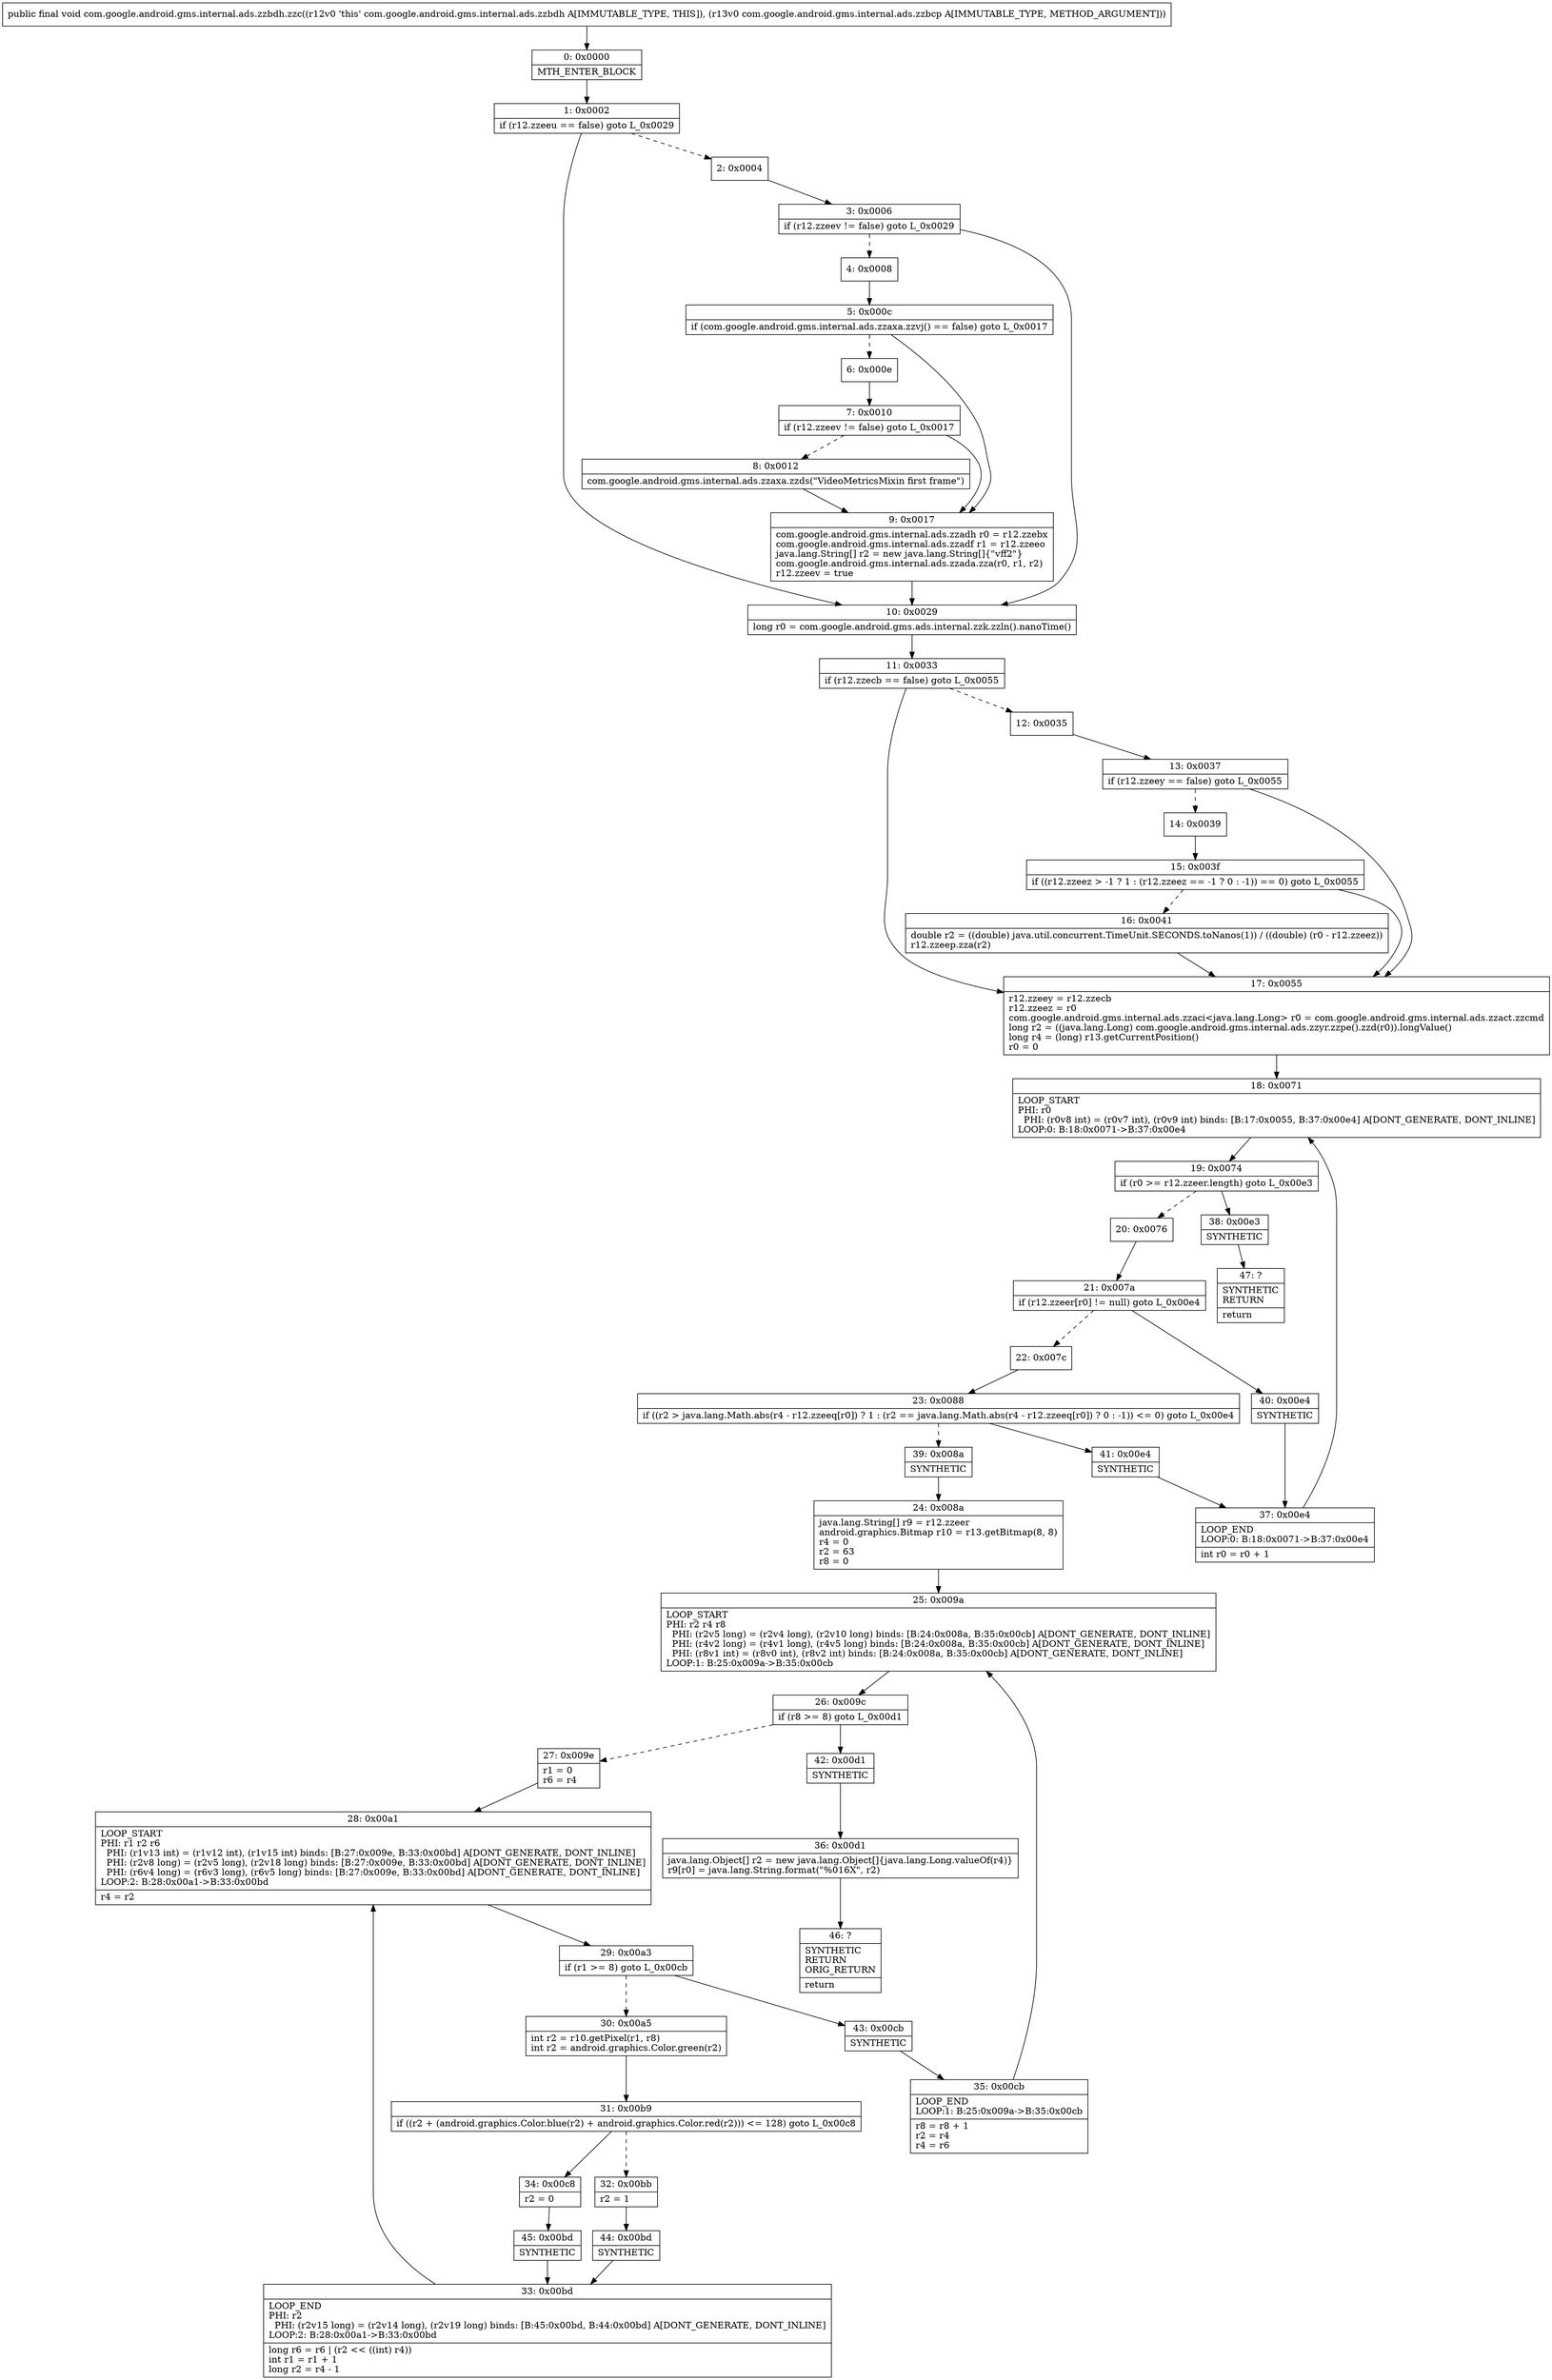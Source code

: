 digraph "CFG forcom.google.android.gms.internal.ads.zzbdh.zzc(Lcom\/google\/android\/gms\/internal\/ads\/zzbcp;)V" {
Node_0 [shape=record,label="{0\:\ 0x0000|MTH_ENTER_BLOCK\l}"];
Node_1 [shape=record,label="{1\:\ 0x0002|if (r12.zzeeu == false) goto L_0x0029\l}"];
Node_2 [shape=record,label="{2\:\ 0x0004}"];
Node_3 [shape=record,label="{3\:\ 0x0006|if (r12.zzeev != false) goto L_0x0029\l}"];
Node_4 [shape=record,label="{4\:\ 0x0008}"];
Node_5 [shape=record,label="{5\:\ 0x000c|if (com.google.android.gms.internal.ads.zzaxa.zzvj() == false) goto L_0x0017\l}"];
Node_6 [shape=record,label="{6\:\ 0x000e}"];
Node_7 [shape=record,label="{7\:\ 0x0010|if (r12.zzeev != false) goto L_0x0017\l}"];
Node_8 [shape=record,label="{8\:\ 0x0012|com.google.android.gms.internal.ads.zzaxa.zzds(\"VideoMetricsMixin first frame\")\l}"];
Node_9 [shape=record,label="{9\:\ 0x0017|com.google.android.gms.internal.ads.zzadh r0 = r12.zzebx\lcom.google.android.gms.internal.ads.zzadf r1 = r12.zzeeo\ljava.lang.String[] r2 = new java.lang.String[]\{\"vff2\"\}\lcom.google.android.gms.internal.ads.zzada.zza(r0, r1, r2)\lr12.zzeev = true\l}"];
Node_10 [shape=record,label="{10\:\ 0x0029|long r0 = com.google.android.gms.ads.internal.zzk.zzln().nanoTime()\l}"];
Node_11 [shape=record,label="{11\:\ 0x0033|if (r12.zzecb == false) goto L_0x0055\l}"];
Node_12 [shape=record,label="{12\:\ 0x0035}"];
Node_13 [shape=record,label="{13\:\ 0x0037|if (r12.zzeey == false) goto L_0x0055\l}"];
Node_14 [shape=record,label="{14\:\ 0x0039}"];
Node_15 [shape=record,label="{15\:\ 0x003f|if ((r12.zzeez \> \-1 ? 1 : (r12.zzeez == \-1 ? 0 : \-1)) == 0) goto L_0x0055\l}"];
Node_16 [shape=record,label="{16\:\ 0x0041|double r2 = ((double) java.util.concurrent.TimeUnit.SECONDS.toNanos(1)) \/ ((double) (r0 \- r12.zzeez))\lr12.zzeep.zza(r2)\l}"];
Node_17 [shape=record,label="{17\:\ 0x0055|r12.zzeey = r12.zzecb\lr12.zzeez = r0\lcom.google.android.gms.internal.ads.zzaci\<java.lang.Long\> r0 = com.google.android.gms.internal.ads.zzact.zzcmd\llong r2 = ((java.lang.Long) com.google.android.gms.internal.ads.zzyr.zzpe().zzd(r0)).longValue()\llong r4 = (long) r13.getCurrentPosition()\lr0 = 0\l}"];
Node_18 [shape=record,label="{18\:\ 0x0071|LOOP_START\lPHI: r0 \l  PHI: (r0v8 int) = (r0v7 int), (r0v9 int) binds: [B:17:0x0055, B:37:0x00e4] A[DONT_GENERATE, DONT_INLINE]\lLOOP:0: B:18:0x0071\-\>B:37:0x00e4\l}"];
Node_19 [shape=record,label="{19\:\ 0x0074|if (r0 \>= r12.zzeer.length) goto L_0x00e3\l}"];
Node_20 [shape=record,label="{20\:\ 0x0076}"];
Node_21 [shape=record,label="{21\:\ 0x007a|if (r12.zzeer[r0] != null) goto L_0x00e4\l}"];
Node_22 [shape=record,label="{22\:\ 0x007c}"];
Node_23 [shape=record,label="{23\:\ 0x0088|if ((r2 \> java.lang.Math.abs(r4 \- r12.zzeeq[r0]) ? 1 : (r2 == java.lang.Math.abs(r4 \- r12.zzeeq[r0]) ? 0 : \-1)) \<= 0) goto L_0x00e4\l}"];
Node_24 [shape=record,label="{24\:\ 0x008a|java.lang.String[] r9 = r12.zzeer\landroid.graphics.Bitmap r10 = r13.getBitmap(8, 8)\lr4 = 0\lr2 = 63\lr8 = 0\l}"];
Node_25 [shape=record,label="{25\:\ 0x009a|LOOP_START\lPHI: r2 r4 r8 \l  PHI: (r2v5 long) = (r2v4 long), (r2v10 long) binds: [B:24:0x008a, B:35:0x00cb] A[DONT_GENERATE, DONT_INLINE]\l  PHI: (r4v2 long) = (r4v1 long), (r4v5 long) binds: [B:24:0x008a, B:35:0x00cb] A[DONT_GENERATE, DONT_INLINE]\l  PHI: (r8v1 int) = (r8v0 int), (r8v2 int) binds: [B:24:0x008a, B:35:0x00cb] A[DONT_GENERATE, DONT_INLINE]\lLOOP:1: B:25:0x009a\-\>B:35:0x00cb\l}"];
Node_26 [shape=record,label="{26\:\ 0x009c|if (r8 \>= 8) goto L_0x00d1\l}"];
Node_27 [shape=record,label="{27\:\ 0x009e|r1 = 0\lr6 = r4\l}"];
Node_28 [shape=record,label="{28\:\ 0x00a1|LOOP_START\lPHI: r1 r2 r6 \l  PHI: (r1v13 int) = (r1v12 int), (r1v15 int) binds: [B:27:0x009e, B:33:0x00bd] A[DONT_GENERATE, DONT_INLINE]\l  PHI: (r2v8 long) = (r2v5 long), (r2v18 long) binds: [B:27:0x009e, B:33:0x00bd] A[DONT_GENERATE, DONT_INLINE]\l  PHI: (r6v4 long) = (r6v3 long), (r6v5 long) binds: [B:27:0x009e, B:33:0x00bd] A[DONT_GENERATE, DONT_INLINE]\lLOOP:2: B:28:0x00a1\-\>B:33:0x00bd\l|r4 = r2\l}"];
Node_29 [shape=record,label="{29\:\ 0x00a3|if (r1 \>= 8) goto L_0x00cb\l}"];
Node_30 [shape=record,label="{30\:\ 0x00a5|int r2 = r10.getPixel(r1, r8)\lint r2 = android.graphics.Color.green(r2)\l}"];
Node_31 [shape=record,label="{31\:\ 0x00b9|if ((r2 + (android.graphics.Color.blue(r2) + android.graphics.Color.red(r2))) \<= 128) goto L_0x00c8\l}"];
Node_32 [shape=record,label="{32\:\ 0x00bb|r2 = 1\l}"];
Node_33 [shape=record,label="{33\:\ 0x00bd|LOOP_END\lPHI: r2 \l  PHI: (r2v15 long) = (r2v14 long), (r2v19 long) binds: [B:45:0x00bd, B:44:0x00bd] A[DONT_GENERATE, DONT_INLINE]\lLOOP:2: B:28:0x00a1\-\>B:33:0x00bd\l|long r6 = r6 \| (r2 \<\< ((int) r4))\lint r1 = r1 + 1\llong r2 = r4 \- 1\l}"];
Node_34 [shape=record,label="{34\:\ 0x00c8|r2 = 0\l}"];
Node_35 [shape=record,label="{35\:\ 0x00cb|LOOP_END\lLOOP:1: B:25:0x009a\-\>B:35:0x00cb\l|r8 = r8 + 1\lr2 = r4\lr4 = r6\l}"];
Node_36 [shape=record,label="{36\:\ 0x00d1|java.lang.Object[] r2 = new java.lang.Object[]\{java.lang.Long.valueOf(r4)\}\lr9[r0] = java.lang.String.format(\"%016X\", r2)\l}"];
Node_37 [shape=record,label="{37\:\ 0x00e4|LOOP_END\lLOOP:0: B:18:0x0071\-\>B:37:0x00e4\l|int r0 = r0 + 1\l}"];
Node_38 [shape=record,label="{38\:\ 0x00e3|SYNTHETIC\l}"];
Node_39 [shape=record,label="{39\:\ 0x008a|SYNTHETIC\l}"];
Node_40 [shape=record,label="{40\:\ 0x00e4|SYNTHETIC\l}"];
Node_41 [shape=record,label="{41\:\ 0x00e4|SYNTHETIC\l}"];
Node_42 [shape=record,label="{42\:\ 0x00d1|SYNTHETIC\l}"];
Node_43 [shape=record,label="{43\:\ 0x00cb|SYNTHETIC\l}"];
Node_44 [shape=record,label="{44\:\ 0x00bd|SYNTHETIC\l}"];
Node_45 [shape=record,label="{45\:\ 0x00bd|SYNTHETIC\l}"];
Node_46 [shape=record,label="{46\:\ ?|SYNTHETIC\lRETURN\lORIG_RETURN\l|return\l}"];
Node_47 [shape=record,label="{47\:\ ?|SYNTHETIC\lRETURN\l|return\l}"];
MethodNode[shape=record,label="{public final void com.google.android.gms.internal.ads.zzbdh.zzc((r12v0 'this' com.google.android.gms.internal.ads.zzbdh A[IMMUTABLE_TYPE, THIS]), (r13v0 com.google.android.gms.internal.ads.zzbcp A[IMMUTABLE_TYPE, METHOD_ARGUMENT])) }"];
MethodNode -> Node_0;
Node_0 -> Node_1;
Node_1 -> Node_2[style=dashed];
Node_1 -> Node_10;
Node_2 -> Node_3;
Node_3 -> Node_4[style=dashed];
Node_3 -> Node_10;
Node_4 -> Node_5;
Node_5 -> Node_6[style=dashed];
Node_5 -> Node_9;
Node_6 -> Node_7;
Node_7 -> Node_8[style=dashed];
Node_7 -> Node_9;
Node_8 -> Node_9;
Node_9 -> Node_10;
Node_10 -> Node_11;
Node_11 -> Node_12[style=dashed];
Node_11 -> Node_17;
Node_12 -> Node_13;
Node_13 -> Node_14[style=dashed];
Node_13 -> Node_17;
Node_14 -> Node_15;
Node_15 -> Node_16[style=dashed];
Node_15 -> Node_17;
Node_16 -> Node_17;
Node_17 -> Node_18;
Node_18 -> Node_19;
Node_19 -> Node_20[style=dashed];
Node_19 -> Node_38;
Node_20 -> Node_21;
Node_21 -> Node_22[style=dashed];
Node_21 -> Node_40;
Node_22 -> Node_23;
Node_23 -> Node_39[style=dashed];
Node_23 -> Node_41;
Node_24 -> Node_25;
Node_25 -> Node_26;
Node_26 -> Node_27[style=dashed];
Node_26 -> Node_42;
Node_27 -> Node_28;
Node_28 -> Node_29;
Node_29 -> Node_30[style=dashed];
Node_29 -> Node_43;
Node_30 -> Node_31;
Node_31 -> Node_32[style=dashed];
Node_31 -> Node_34;
Node_32 -> Node_44;
Node_33 -> Node_28;
Node_34 -> Node_45;
Node_35 -> Node_25;
Node_36 -> Node_46;
Node_37 -> Node_18;
Node_38 -> Node_47;
Node_39 -> Node_24;
Node_40 -> Node_37;
Node_41 -> Node_37;
Node_42 -> Node_36;
Node_43 -> Node_35;
Node_44 -> Node_33;
Node_45 -> Node_33;
}

